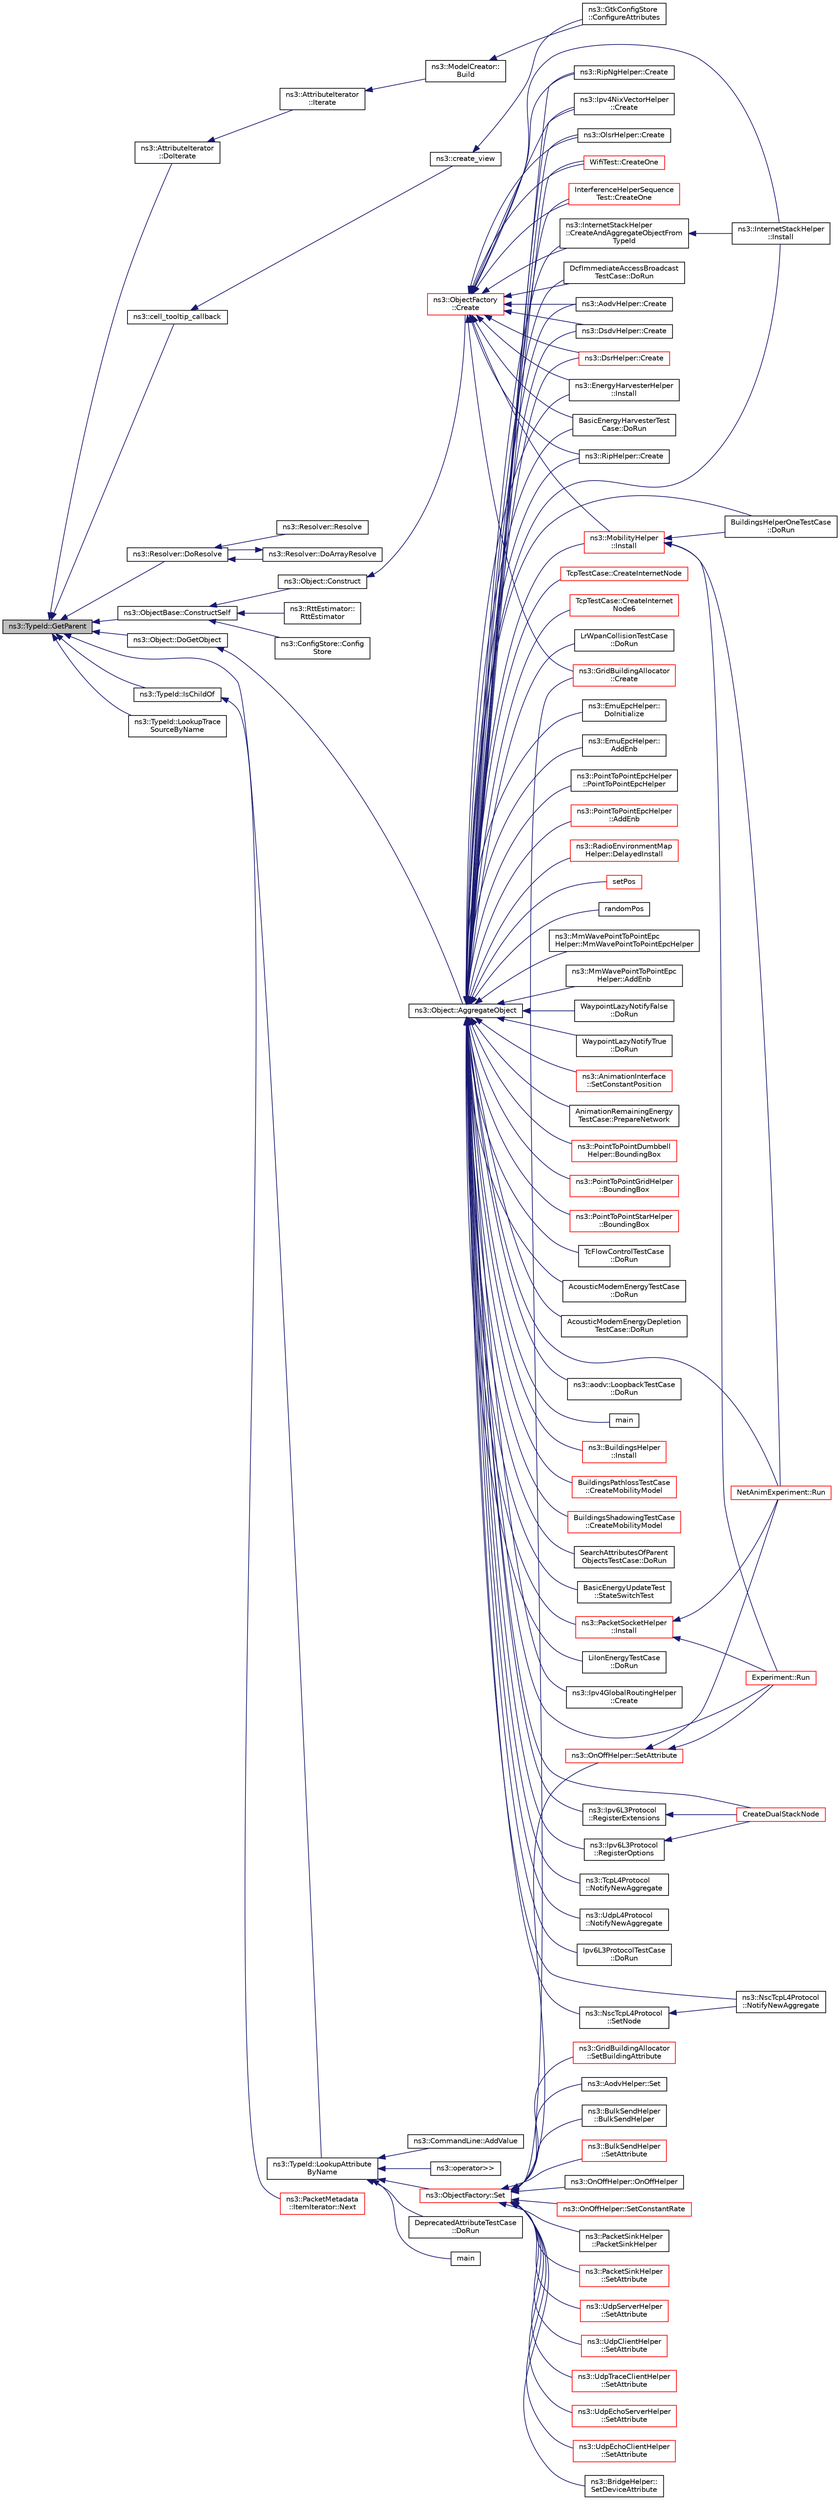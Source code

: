 digraph "ns3::TypeId::GetParent"
{
  edge [fontname="Helvetica",fontsize="10",labelfontname="Helvetica",labelfontsize="10"];
  node [fontname="Helvetica",fontsize="10",shape=record];
  rankdir="LR";
  Node1 [label="ns3::TypeId::GetParent",height=0.2,width=0.4,color="black", fillcolor="grey75", style="filled", fontcolor="black"];
  Node1 -> Node2 [dir="back",color="midnightblue",fontsize="10",style="solid"];
  Node2 [label="ns3::AttributeIterator\l::DoIterate",height=0.2,width=0.4,color="black", fillcolor="white", style="filled",URL="$d0/de5/classns3_1_1AttributeIterator.html#a01259d50f232e21c9c605547e26b34bb"];
  Node2 -> Node3 [dir="back",color="midnightblue",fontsize="10",style="solid"];
  Node3 [label="ns3::AttributeIterator\l::Iterate",height=0.2,width=0.4,color="black", fillcolor="white", style="filled",URL="$d0/de5/classns3_1_1AttributeIterator.html#a8e7de38f441cc482c2d507e2a4927b8c"];
  Node3 -> Node4 [dir="back",color="midnightblue",fontsize="10",style="solid"];
  Node4 [label="ns3::ModelCreator::\lBuild",height=0.2,width=0.4,color="black", fillcolor="white", style="filled",URL="$d1/d93/classns3_1_1ModelCreator.html#a8103a829286a73b9988d1dfc018c9819"];
  Node4 -> Node5 [dir="back",color="midnightblue",fontsize="10",style="solid"];
  Node5 [label="ns3::GtkConfigStore\l::ConfigureAttributes",height=0.2,width=0.4,color="black", fillcolor="white", style="filled",URL="$db/dd5/classns3_1_1GtkConfigStore.html#a95d2d8169cd6a9770af48f7cf62d24fb"];
  Node1 -> Node6 [dir="back",color="midnightblue",fontsize="10",style="solid"];
  Node6 [label="ns3::cell_tooltip_callback",height=0.2,width=0.4,color="black", fillcolor="white", style="filled",URL="$d7/d2e/namespacens3.html#a0b4dc016823f5ae857205ca40e91cc56"];
  Node6 -> Node7 [dir="back",color="midnightblue",fontsize="10",style="solid"];
  Node7 [label="ns3::create_view",height=0.2,width=0.4,color="black", fillcolor="white", style="filled",URL="$d7/d2e/namespacens3.html#ab9bcfcefc473e60e32d1fe4d08431dab"];
  Node7 -> Node5 [dir="back",color="midnightblue",fontsize="10",style="solid"];
  Node1 -> Node8 [dir="back",color="midnightblue",fontsize="10",style="solid"];
  Node8 [label="ns3::Resolver::DoResolve",height=0.2,width=0.4,color="black", fillcolor="white", style="filled",URL="$d4/dc4/classns3_1_1Resolver.html#ae91ec5c188ee8da874e4915193efb000"];
  Node8 -> Node9 [dir="back",color="midnightblue",fontsize="10",style="solid"];
  Node9 [label="ns3::Resolver::Resolve",height=0.2,width=0.4,color="black", fillcolor="white", style="filled",URL="$d4/dc4/classns3_1_1Resolver.html#ac3768bb1d9c145634bebc378cc5bb4fd"];
  Node8 -> Node10 [dir="back",color="midnightblue",fontsize="10",style="solid"];
  Node10 [label="ns3::Resolver::DoArrayResolve",height=0.2,width=0.4,color="black", fillcolor="white", style="filled",URL="$d4/dc4/classns3_1_1Resolver.html#a09cf9f78d05d8734280769d3daa5d8cc"];
  Node10 -> Node8 [dir="back",color="midnightblue",fontsize="10",style="solid"];
  Node1 -> Node11 [dir="back",color="midnightblue",fontsize="10",style="solid"];
  Node11 [label="ns3::ObjectBase::ConstructSelf",height=0.2,width=0.4,color="black", fillcolor="white", style="filled",URL="$d2/dac/classns3_1_1ObjectBase.html#a5cda18dec6d0744cb652a3ed60056958"];
  Node11 -> Node12 [dir="back",color="midnightblue",fontsize="10",style="solid"];
  Node12 [label="ns3::ConfigStore::Config\lStore",height=0.2,width=0.4,color="black", fillcolor="white", style="filled",URL="$da/d51/classns3_1_1ConfigStore.html#ab2c0c2707ae2dc5489acd4cfccd63fd4"];
  Node11 -> Node13 [dir="back",color="midnightblue",fontsize="10",style="solid"];
  Node13 [label="ns3::Object::Construct",height=0.2,width=0.4,color="black", fillcolor="white", style="filled",URL="$d9/d77/classns3_1_1Object.html#a636e8411dc5228771f45c9b805d348fa"];
  Node13 -> Node14 [dir="back",color="midnightblue",fontsize="10",style="solid"];
  Node14 [label="ns3::ObjectFactory\l::Create",height=0.2,width=0.4,color="red", fillcolor="white", style="filled",URL="$d5/d0d/classns3_1_1ObjectFactory.html#a18152e93f0a6fe184ed7300cb31e9896"];
  Node14 -> Node15 [dir="back",color="midnightblue",fontsize="10",style="solid"];
  Node15 [label="ns3::AodvHelper::Create",height=0.2,width=0.4,color="black", fillcolor="white", style="filled",URL="$d9/d4a/classns3_1_1AodvHelper.html#a4e588837b00d654debf150b149216b2d"];
  Node14 -> Node16 [dir="back",color="midnightblue",fontsize="10",style="solid"];
  Node16 [label="ns3::GridBuildingAllocator\l::Create",height=0.2,width=0.4,color="red", fillcolor="white", style="filled",URL="$d5/df7/classns3_1_1GridBuildingAllocator.html#a83fa0127117f8e23a42ad7ab5b42e7cc"];
  Node14 -> Node17 [dir="back",color="midnightblue",fontsize="10",style="solid"];
  Node17 [label="ns3::DsdvHelper::Create",height=0.2,width=0.4,color="black", fillcolor="white", style="filled",URL="$d5/da7/classns3_1_1DsdvHelper.html#a3ddb5f954a8c681cf8d1b0bee78f772f"];
  Node14 -> Node18 [dir="back",color="midnightblue",fontsize="10",style="solid"];
  Node18 [label="ns3::DsrHelper::Create",height=0.2,width=0.4,color="red", fillcolor="white", style="filled",URL="$d2/d31/classns3_1_1DsrHelper.html#ad855c0aae21f5a7d6cc5ed6d31ac5034"];
  Node14 -> Node19 [dir="back",color="midnightblue",fontsize="10",style="solid"];
  Node19 [label="ns3::EnergyHarvesterHelper\l::Install",height=0.2,width=0.4,color="black", fillcolor="white", style="filled",URL="$d5/dbd/classns3_1_1EnergyHarvesterHelper.html#a84cf9de6031011a94e84b44b7741eb91"];
  Node14 -> Node20 [dir="back",color="midnightblue",fontsize="10",style="solid"];
  Node20 [label="BasicEnergyHarvesterTest\lCase::DoRun",height=0.2,width=0.4,color="black", fillcolor="white", style="filled",URL="$d7/da4/classBasicEnergyHarvesterTestCase.html#a0ccc441de009ad419be183aae7398576",tooltip="Implementation to actually run this TestCase. "];
  Node14 -> Node21 [dir="back",color="midnightblue",fontsize="10",style="solid"];
  Node21 [label="ns3::InternetStackHelper\l::CreateAndAggregateObjectFrom\lTypeId",height=0.2,width=0.4,color="black", fillcolor="white", style="filled",URL="$da/d33/classns3_1_1InternetStackHelper.html#a6605ba9c1bbfdf9ebe09c5dbcfce2451",tooltip="create an object from its TypeId and aggregates it to the node "];
  Node21 -> Node22 [dir="back",color="midnightblue",fontsize="10",style="solid"];
  Node22 [label="ns3::InternetStackHelper\l::Install",height=0.2,width=0.4,color="black", fillcolor="white", style="filled",URL="$da/d33/classns3_1_1InternetStackHelper.html#a14b0da37b1617255bf1078c11a108dce"];
  Node14 -> Node22 [dir="back",color="midnightblue",fontsize="10",style="solid"];
  Node14 -> Node23 [dir="back",color="midnightblue",fontsize="10",style="solid"];
  Node23 [label="ns3::RipHelper::Create",height=0.2,width=0.4,color="black", fillcolor="white", style="filled",URL="$db/d9d/classns3_1_1RipHelper.html#af9b89490714b2f494beec7a0f628346b"];
  Node14 -> Node24 [dir="back",color="midnightblue",fontsize="10",style="solid"];
  Node24 [label="ns3::RipNgHelper::Create",height=0.2,width=0.4,color="black", fillcolor="white", style="filled",URL="$d8/dbc/classns3_1_1RipNgHelper.html#a92474bbd2a8816e8e847deb32f240525"];
  Node14 -> Node25 [dir="back",color="midnightblue",fontsize="10",style="solid"];
  Node25 [label="ns3::MobilityHelper\l::Install",height=0.2,width=0.4,color="red", fillcolor="white", style="filled",URL="$d8/def/classns3_1_1MobilityHelper.html#a07737960ee95c0777109cf2994dd97ae",tooltip="\"Layout\" a single node according to the current position allocator type. "];
  Node25 -> Node26 [dir="back",color="midnightblue",fontsize="10",style="solid"];
  Node26 [label="BuildingsHelperOneTestCase\l::DoRun",height=0.2,width=0.4,color="black", fillcolor="white", style="filled",URL="$d2/df4/classBuildingsHelperOneTestCase.html#a8b56b4b6ac3a92ebb8e377012b32fbdd",tooltip="Implementation to actually run this TestCase. "];
  Node25 -> Node27 [dir="back",color="midnightblue",fontsize="10",style="solid"];
  Node27 [label="NetAnimExperiment::Run",height=0.2,width=0.4,color="red", fillcolor="white", style="filled",URL="$d9/d77/classNetAnimExperiment.html#a63a699997d753ea33b4367ccad6088a3"];
  Node25 -> Node28 [dir="back",color="midnightblue",fontsize="10",style="solid"];
  Node28 [label="Experiment::Run",height=0.2,width=0.4,color="red", fillcolor="white", style="filled",URL="$d8/d06/classExperiment.html#a2e7dad008a78e106fdbde1917d0bca1b"];
  Node14 -> Node29 [dir="back",color="midnightblue",fontsize="10",style="solid"];
  Node29 [label="ns3::Ipv4NixVectorHelper\l::Create",height=0.2,width=0.4,color="black", fillcolor="white", style="filled",URL="$da/d72/classns3_1_1Ipv4NixVectorHelper.html#a803ebba1b96868068ae0c23b26ae0325"];
  Node14 -> Node30 [dir="back",color="midnightblue",fontsize="10",style="solid"];
  Node30 [label="ns3::OlsrHelper::Create",height=0.2,width=0.4,color="black", fillcolor="white", style="filled",URL="$d5/d00/classns3_1_1OlsrHelper.html#abf3f54af63afa19675712bee4934ad82"];
  Node14 -> Node31 [dir="back",color="midnightblue",fontsize="10",style="solid"];
  Node31 [label="WifiTest::CreateOne",height=0.2,width=0.4,color="red", fillcolor="white", style="filled",URL="$d4/d72/classWifiTest.html#a212be82b387f5446375a45ccbac3561e"];
  Node14 -> Node32 [dir="back",color="midnightblue",fontsize="10",style="solid"];
  Node32 [label="InterferenceHelperSequence\lTest::CreateOne",height=0.2,width=0.4,color="red", fillcolor="white", style="filled",URL="$de/dcf/classInterferenceHelperSequenceTest.html#aaf6b2c6dc1b1c6abf0743b018e78544a"];
  Node14 -> Node33 [dir="back",color="midnightblue",fontsize="10",style="solid"];
  Node33 [label="DcfImmediateAccessBroadcast\lTestCase::DoRun",height=0.2,width=0.4,color="black", fillcolor="white", style="filled",URL="$db/d6c/classDcfImmediateAccessBroadcastTestCase.html#a60a5b36d456c0c144d85a9be722c1663",tooltip="Implementation to actually run this TestCase. "];
  Node11 -> Node34 [dir="back",color="midnightblue",fontsize="10",style="solid"];
  Node34 [label="ns3::RttEstimator::\lRttEstimator",height=0.2,width=0.4,color="black", fillcolor="white", style="filled",URL="$da/d1f/classns3_1_1RttEstimator.html#a86696ed57483bf9e19abbf6978c46581"];
  Node1 -> Node35 [dir="back",color="midnightblue",fontsize="10",style="solid"];
  Node35 [label="ns3::Object::DoGetObject",height=0.2,width=0.4,color="black", fillcolor="white", style="filled",URL="$d9/d77/classns3_1_1Object.html#a3ee161b5ced0991bcb0a7aef2f6645f1"];
  Node35 -> Node36 [dir="back",color="midnightblue",fontsize="10",style="solid"];
  Node36 [label="ns3::Object::AggregateObject",height=0.2,width=0.4,color="black", fillcolor="white", style="filled",URL="$d9/d77/classns3_1_1Object.html#a79dd435d300f3deca814553f561a2922"];
  Node36 -> Node15 [dir="back",color="midnightblue",fontsize="10",style="solid"];
  Node36 -> Node37 [dir="back",color="midnightblue",fontsize="10",style="solid"];
  Node37 [label="ns3::aodv::LoopbackTestCase\l::DoRun",height=0.2,width=0.4,color="black", fillcolor="white", style="filled",URL="$d2/d8c/classns3_1_1aodv_1_1LoopbackTestCase.html#aa4ecd46f743a971813870cff58563eab",tooltip="Implementation to actually run this TestCase. "];
  Node36 -> Node38 [dir="back",color="midnightblue",fontsize="10",style="solid"];
  Node38 [label="main",height=0.2,width=0.4,color="black", fillcolor="white", style="filled",URL="$d1/dc3/buildings-pathloss-profiler_8cc.html#a0ddf1224851353fc92bfbff6f499fa97"];
  Node36 -> Node39 [dir="back",color="midnightblue",fontsize="10",style="solid"];
  Node39 [label="ns3::BuildingsHelper\l::Install",height=0.2,width=0.4,color="red", fillcolor="white", style="filled",URL="$d6/d04/classns3_1_1BuildingsHelper.html#a1f8163c577bf4fbadd091327e0f15f9a"];
  Node36 -> Node26 [dir="back",color="midnightblue",fontsize="10",style="solid"];
  Node36 -> Node40 [dir="back",color="midnightblue",fontsize="10",style="solid"];
  Node40 [label="BuildingsPathlossTestCase\l::CreateMobilityModel",height=0.2,width=0.4,color="red", fillcolor="white", style="filled",URL="$db/dc5/classBuildingsPathlossTestCase.html#a22b970340b20ac349830e21a7b6abc6f"];
  Node36 -> Node41 [dir="back",color="midnightblue",fontsize="10",style="solid"];
  Node41 [label="BuildingsShadowingTestCase\l::CreateMobilityModel",height=0.2,width=0.4,color="red", fillcolor="white", style="filled",URL="$d8/da7/classBuildingsShadowingTestCase.html#a43039af62f5ba963a7132f8f1cafe5e1"];
  Node36 -> Node42 [dir="back",color="midnightblue",fontsize="10",style="solid"];
  Node42 [label="SearchAttributesOfParent\lObjectsTestCase::DoRun",height=0.2,width=0.4,color="black", fillcolor="white", style="filled",URL="$da/d07/classSearchAttributesOfParentObjectsTestCase.html#aba3b7703d538d2d596fc02e0a99d82ab",tooltip="Implementation to actually run this TestCase. "];
  Node36 -> Node17 [dir="back",color="midnightblue",fontsize="10",style="solid"];
  Node36 -> Node18 [dir="back",color="midnightblue",fontsize="10",style="solid"];
  Node36 -> Node43 [dir="back",color="midnightblue",fontsize="10",style="solid"];
  Node43 [label="BasicEnergyUpdateTest\l::StateSwitchTest",height=0.2,width=0.4,color="black", fillcolor="white", style="filled",URL="$d5/de0/classBasicEnergyUpdateTest.html#aebdf7df054db21ed34826ccdf208f6a6"];
  Node36 -> Node19 [dir="back",color="midnightblue",fontsize="10",style="solid"];
  Node36 -> Node20 [dir="back",color="midnightblue",fontsize="10",style="solid"];
  Node36 -> Node44 [dir="back",color="midnightblue",fontsize="10",style="solid"];
  Node44 [label="LiIonEnergyTestCase\l::DoRun",height=0.2,width=0.4,color="black", fillcolor="white", style="filled",URL="$d0/dc1/classLiIonEnergyTestCase.html#aaf5ee6f6a93fc67f4c12796570e3fa7a",tooltip="Implementation to actually run this TestCase. "];
  Node36 -> Node21 [dir="back",color="midnightblue",fontsize="10",style="solid"];
  Node36 -> Node22 [dir="back",color="midnightblue",fontsize="10",style="solid"];
  Node36 -> Node45 [dir="back",color="midnightblue",fontsize="10",style="solid"];
  Node45 [label="ns3::Ipv4GlobalRoutingHelper\l::Create",height=0.2,width=0.4,color="black", fillcolor="white", style="filled",URL="$d4/d1a/classns3_1_1Ipv4GlobalRoutingHelper.html#a7aad4286a1ead7073bd73c6b19a32a59"];
  Node36 -> Node23 [dir="back",color="midnightblue",fontsize="10",style="solid"];
  Node36 -> Node24 [dir="back",color="midnightblue",fontsize="10",style="solid"];
  Node36 -> Node46 [dir="back",color="midnightblue",fontsize="10",style="solid"];
  Node46 [label="ns3::Ipv6L3Protocol\l::RegisterExtensions",height=0.2,width=0.4,color="black", fillcolor="white", style="filled",URL="$d7/d74/classns3_1_1Ipv6L3Protocol.html#a25cb7eac8f79c3461ec50b8464db2f8f",tooltip="Register the IPv6 Extensions. "];
  Node46 -> Node47 [dir="back",color="midnightblue",fontsize="10",style="solid"];
  Node47 [label="CreateDualStackNode",height=0.2,width=0.4,color="red", fillcolor="white", style="filled",URL="$d1/dde/ipv6-dual-stack-test-suite_8cc.html#a27cadab775ef9861b30e3ad79a3e3214"];
  Node36 -> Node48 [dir="back",color="midnightblue",fontsize="10",style="solid"];
  Node48 [label="ns3::Ipv6L3Protocol\l::RegisterOptions",height=0.2,width=0.4,color="black", fillcolor="white", style="filled",URL="$d7/d74/classns3_1_1Ipv6L3Protocol.html#ac9c52b73b294e0b592a5034b87278d92",tooltip="Register the IPv6 Options. "];
  Node48 -> Node47 [dir="back",color="midnightblue",fontsize="10",style="solid"];
  Node36 -> Node49 [dir="back",color="midnightblue",fontsize="10",style="solid"];
  Node49 [label="ns3::NscTcpL4Protocol\l::SetNode",height=0.2,width=0.4,color="black", fillcolor="white", style="filled",URL="$dd/dfe/classns3_1_1NscTcpL4Protocol.html#a4ed1c16d77da3bc0154c71f623a0f445"];
  Node49 -> Node50 [dir="back",color="midnightblue",fontsize="10",style="solid"];
  Node50 [label="ns3::NscTcpL4Protocol\l::NotifyNewAggregate",height=0.2,width=0.4,color="black", fillcolor="white", style="filled",URL="$dd/dfe/classns3_1_1NscTcpL4Protocol.html#a423e33bc38d6f04ba6c54f7ce2647565"];
  Node36 -> Node50 [dir="back",color="midnightblue",fontsize="10",style="solid"];
  Node36 -> Node51 [dir="back",color="midnightblue",fontsize="10",style="solid"];
  Node51 [label="ns3::TcpL4Protocol\l::NotifyNewAggregate",height=0.2,width=0.4,color="black", fillcolor="white", style="filled",URL="$df/dc9/classns3_1_1TcpL4Protocol.html#ace34214dade5d0c0c2220ad01866111c",tooltip="Setup socket factory and callbacks when aggregated to a node. "];
  Node36 -> Node52 [dir="back",color="midnightblue",fontsize="10",style="solid"];
  Node52 [label="ns3::UdpL4Protocol\l::NotifyNewAggregate",height=0.2,width=0.4,color="black", fillcolor="white", style="filled",URL="$d0/d31/classns3_1_1UdpL4Protocol.html#aab4a2c28a2caeb37eaec4a23a920b339"];
  Node36 -> Node47 [dir="back",color="midnightblue",fontsize="10",style="solid"];
  Node36 -> Node53 [dir="back",color="midnightblue",fontsize="10",style="solid"];
  Node53 [label="Ipv6L3ProtocolTestCase\l::DoRun",height=0.2,width=0.4,color="black", fillcolor="white", style="filled",URL="$d4/d65/classIpv6L3ProtocolTestCase.html#ac052c03e25689da8fed383146b988a7e",tooltip="Implementation to actually run this TestCase. "];
  Node36 -> Node54 [dir="back",color="midnightblue",fontsize="10",style="solid"];
  Node54 [label="TcpTestCase::CreateInternetNode",height=0.2,width=0.4,color="red", fillcolor="white", style="filled",URL="$de/dae/classTcpTestCase.html#aa2bee178327783b9acb07d7351e1dcdf",tooltip="Create a node with the Internet stack (IPv4 version). "];
  Node36 -> Node55 [dir="back",color="midnightblue",fontsize="10",style="solid"];
  Node55 [label="TcpTestCase::CreateInternet\lNode6",height=0.2,width=0.4,color="red", fillcolor="white", style="filled",URL="$de/dae/classTcpTestCase.html#a45d4f2a1d4a2f311c529469bdc9dfe00",tooltip="Create a node with the Internet stack (IPv6 version). "];
  Node36 -> Node56 [dir="back",color="midnightblue",fontsize="10",style="solid"];
  Node56 [label="LrWpanCollisionTestCase\l::DoRun",height=0.2,width=0.4,color="black", fillcolor="white", style="filled",URL="$d1/da7/classLrWpanCollisionTestCase.html#adc8f2378868d9eb3aba9b538897d85d2",tooltip="Implementation to actually run this TestCase. "];
  Node36 -> Node57 [dir="back",color="midnightblue",fontsize="10",style="solid"];
  Node57 [label="ns3::EmuEpcHelper::\lDoInitialize",height=0.2,width=0.4,color="black", fillcolor="white", style="filled",URL="$d9/db8/classns3_1_1EmuEpcHelper.html#ae66ac77634aad1dfb03bbe0d8a54acc1"];
  Node36 -> Node58 [dir="back",color="midnightblue",fontsize="10",style="solid"];
  Node58 [label="ns3::EmuEpcHelper::\lAddEnb",height=0.2,width=0.4,color="black", fillcolor="white", style="filled",URL="$d9/db8/classns3_1_1EmuEpcHelper.html#abaff0cf3ed70c034b5e0fd22dc89a7ba"];
  Node36 -> Node59 [dir="back",color="midnightblue",fontsize="10",style="solid"];
  Node59 [label="ns3::PointToPointEpcHelper\l::PointToPointEpcHelper",height=0.2,width=0.4,color="black", fillcolor="white", style="filled",URL="$de/d5b/classns3_1_1PointToPointEpcHelper.html#a3d4c34f6a194c994d45e0dac5019b8cb"];
  Node36 -> Node60 [dir="back",color="midnightblue",fontsize="10",style="solid"];
  Node60 [label="ns3::PointToPointEpcHelper\l::AddEnb",height=0.2,width=0.4,color="red", fillcolor="white", style="filled",URL="$de/d5b/classns3_1_1PointToPointEpcHelper.html#a6636cc9c0501b719bd81ed13efd3c589"];
  Node36 -> Node61 [dir="back",color="midnightblue",fontsize="10",style="solid"];
  Node61 [label="ns3::RadioEnvironmentMap\lHelper::DelayedInstall",height=0.2,width=0.4,color="red", fillcolor="white", style="filled",URL="$de/d0e/classns3_1_1RadioEnvironmentMapHelper.html#ab8591d08fcb179f5ba004d05feded580"];
  Node36 -> Node62 [dir="back",color="midnightblue",fontsize="10",style="solid"];
  Node62 [label="setPos",height=0.2,width=0.4,color="red", fillcolor="white", style="filled",URL="$db/daf/dce-example-mptcp-mmwave_8cc.html#af9909077be6393b8cc46f5ac55a77f84"];
  Node36 -> Node63 [dir="back",color="midnightblue",fontsize="10",style="solid"];
  Node63 [label="randomPos",height=0.2,width=0.4,color="black", fillcolor="white", style="filled",URL="$db/daf/dce-example-mptcp-mmwave_8cc.html#a413c7e5fc698544007360bfb970ca4e2"];
  Node36 -> Node64 [dir="back",color="midnightblue",fontsize="10",style="solid"];
  Node64 [label="ns3::MmWavePointToPointEpc\lHelper::MmWavePointToPointEpcHelper",height=0.2,width=0.4,color="black", fillcolor="white", style="filled",URL="$db/dca/classns3_1_1MmWavePointToPointEpcHelper.html#a45b842e4b0bda8e4df3a3826c0b945b3"];
  Node36 -> Node65 [dir="back",color="midnightblue",fontsize="10",style="solid"];
  Node65 [label="ns3::MmWavePointToPointEpc\lHelper::AddEnb",height=0.2,width=0.4,color="black", fillcolor="white", style="filled",URL="$db/dca/classns3_1_1MmWavePointToPointEpcHelper.html#a9cd7e12bfdf03508e7a64d5fdf456366"];
  Node36 -> Node25 [dir="back",color="midnightblue",fontsize="10",style="solid"];
  Node36 -> Node66 [dir="back",color="midnightblue",fontsize="10",style="solid"];
  Node66 [label="WaypointLazyNotifyFalse\l::DoRun",height=0.2,width=0.4,color="black", fillcolor="white", style="filled",URL="$df/d16/classWaypointLazyNotifyFalse.html#a83d1c83370519f71e39183cfe3450b20",tooltip="Implementation to actually run this TestCase. "];
  Node36 -> Node67 [dir="back",color="midnightblue",fontsize="10",style="solid"];
  Node67 [label="WaypointLazyNotifyTrue\l::DoRun",height=0.2,width=0.4,color="black", fillcolor="white", style="filled",URL="$d7/d02/classWaypointLazyNotifyTrue.html#a196fb0fa4ee5bfae48e7edb38c5d107e",tooltip="Implementation to actually run this TestCase. "];
  Node36 -> Node27 [dir="back",color="midnightblue",fontsize="10",style="solid"];
  Node36 -> Node68 [dir="back",color="midnightblue",fontsize="10",style="solid"];
  Node68 [label="ns3::AnimationInterface\l::SetConstantPosition",height=0.2,width=0.4,color="red", fillcolor="white", style="filled",URL="$d6/d1a/classns3_1_1AnimationInterface.html#adc75e56ec42c4b86b90b34f04cf52ee1",tooltip="Helper function to set Constant Position for a given node. "];
  Node36 -> Node69 [dir="back",color="midnightblue",fontsize="10",style="solid"];
  Node69 [label="AnimationRemainingEnergy\lTestCase::PrepareNetwork",height=0.2,width=0.4,color="black", fillcolor="white", style="filled",URL="$de/d8b/classAnimationRemainingEnergyTestCase.html#a0b58006c5a7d9ebe7b8c918f4f214443",tooltip="Prepare nework function. "];
  Node36 -> Node70 [dir="back",color="midnightblue",fontsize="10",style="solid"];
  Node70 [label="ns3::PacketSocketHelper\l::Install",height=0.2,width=0.4,color="red", fillcolor="white", style="filled",URL="$dc/d0f/classns3_1_1PacketSocketHelper.html#a33f449fee7fd10411949d17feba6d33e"];
  Node70 -> Node27 [dir="back",color="midnightblue",fontsize="10",style="solid"];
  Node70 -> Node28 [dir="back",color="midnightblue",fontsize="10",style="solid"];
  Node36 -> Node29 [dir="back",color="midnightblue",fontsize="10",style="solid"];
  Node36 -> Node30 [dir="back",color="midnightblue",fontsize="10",style="solid"];
  Node36 -> Node71 [dir="back",color="midnightblue",fontsize="10",style="solid"];
  Node71 [label="ns3::PointToPointDumbbell\lHelper::BoundingBox",height=0.2,width=0.4,color="red", fillcolor="white", style="filled",URL="$de/d04/classns3_1_1PointToPointDumbbellHelper.html#ac1efd7a81e9f99e1e6af211039408af3"];
  Node36 -> Node72 [dir="back",color="midnightblue",fontsize="10",style="solid"];
  Node72 [label="ns3::PointToPointGridHelper\l::BoundingBox",height=0.2,width=0.4,color="red", fillcolor="white", style="filled",URL="$d4/db8/classns3_1_1PointToPointGridHelper.html#a82af43032d0e92c3dc5b259d0f800961"];
  Node36 -> Node73 [dir="back",color="midnightblue",fontsize="10",style="solid"];
  Node73 [label="ns3::PointToPointStarHelper\l::BoundingBox",height=0.2,width=0.4,color="red", fillcolor="white", style="filled",URL="$d0/d33/classns3_1_1PointToPointStarHelper.html#ac7a841f46083a95cd087374bce5fe7c2"];
  Node36 -> Node74 [dir="back",color="midnightblue",fontsize="10",style="solid"];
  Node74 [label="TcFlowControlTestCase\l::DoRun",height=0.2,width=0.4,color="black", fillcolor="white", style="filled",URL="$db/df9/classTcFlowControlTestCase.html#a671ac2565d04fd5618e2743289d1b707",tooltip="Implementation to actually run this TestCase. "];
  Node36 -> Node28 [dir="back",color="midnightblue",fontsize="10",style="solid"];
  Node36 -> Node75 [dir="back",color="midnightblue",fontsize="10",style="solid"];
  Node75 [label="AcousticModemEnergyTestCase\l::DoRun",height=0.2,width=0.4,color="black", fillcolor="white", style="filled",URL="$de/ddd/classAcousticModemEnergyTestCase.html#a80af809d98008abfde814665ff5a3257",tooltip="Implementation to actually run this TestCase. "];
  Node36 -> Node76 [dir="back",color="midnightblue",fontsize="10",style="solid"];
  Node76 [label="AcousticModemEnergyDepletion\lTestCase::DoRun",height=0.2,width=0.4,color="black", fillcolor="white", style="filled",URL="$d1/d87/classAcousticModemEnergyDepletionTestCase.html#a36ddefb587ebfbbcbfe60d0bdbc4de91",tooltip="Implementation to actually run this TestCase. "];
  Node36 -> Node31 [dir="back",color="midnightblue",fontsize="10",style="solid"];
  Node36 -> Node32 [dir="back",color="midnightblue",fontsize="10",style="solid"];
  Node36 -> Node33 [dir="back",color="midnightblue",fontsize="10",style="solid"];
  Node1 -> Node77 [dir="back",color="midnightblue",fontsize="10",style="solid"];
  Node77 [label="ns3::TypeId::LookupAttribute\lByName",height=0.2,width=0.4,color="black", fillcolor="white", style="filled",URL="$d6/d11/classns3_1_1TypeId.html#ac0a446957d516129937e2f2285aab58b"];
  Node77 -> Node78 [dir="back",color="midnightblue",fontsize="10",style="solid"];
  Node78 [label="main",height=0.2,width=0.4,color="black", fillcolor="white", style="filled",URL="$d8/dd1/command-line-example_8cc.html#a0ddf1224851353fc92bfbff6f499fa97"];
  Node77 -> Node79 [dir="back",color="midnightblue",fontsize="10",style="solid"];
  Node79 [label="ns3::CommandLine::AddValue",height=0.2,width=0.4,color="black", fillcolor="white", style="filled",URL="$dc/d87/classns3_1_1CommandLine.html#ad66977ccb2c042574cb1831b8c1ad18f"];
  Node77 -> Node80 [dir="back",color="midnightblue",fontsize="10",style="solid"];
  Node80 [label="ns3::ObjectFactory::Set",height=0.2,width=0.4,color="red", fillcolor="white", style="filled",URL="$d5/d0d/classns3_1_1ObjectFactory.html#aef5c0d5019c96bdf01cefd1ff83f4a68"];
  Node80 -> Node81 [dir="back",color="midnightblue",fontsize="10",style="solid"];
  Node81 [label="ns3::AodvHelper::Set",height=0.2,width=0.4,color="black", fillcolor="white", style="filled",URL="$d9/d4a/classns3_1_1AodvHelper.html#abf26fb7f08adbf3e3d829b1c9b1c86d9"];
  Node80 -> Node82 [dir="back",color="midnightblue",fontsize="10",style="solid"];
  Node82 [label="ns3::BulkSendHelper\l::BulkSendHelper",height=0.2,width=0.4,color="black", fillcolor="white", style="filled",URL="$d8/db0/classns3_1_1BulkSendHelper.html#ad2ce134f59fa593314538b8731ae6977"];
  Node80 -> Node83 [dir="back",color="midnightblue",fontsize="10",style="solid"];
  Node83 [label="ns3::BulkSendHelper\l::SetAttribute",height=0.2,width=0.4,color="red", fillcolor="white", style="filled",URL="$d8/db0/classns3_1_1BulkSendHelper.html#a18d20e1c180046edd5ee03c67d15c1bf"];
  Node80 -> Node84 [dir="back",color="midnightblue",fontsize="10",style="solid"];
  Node84 [label="ns3::OnOffHelper::OnOffHelper",height=0.2,width=0.4,color="black", fillcolor="white", style="filled",URL="$dd/d6a/classns3_1_1OnOffHelper.html#a4288a3cf8b5e4b41eb513a226b948fc6"];
  Node80 -> Node85 [dir="back",color="midnightblue",fontsize="10",style="solid"];
  Node85 [label="ns3::OnOffHelper::SetAttribute",height=0.2,width=0.4,color="red", fillcolor="white", style="filled",URL="$dd/d6a/classns3_1_1OnOffHelper.html#a9f29b8db5fd9afa3075a74f48d30d914"];
  Node85 -> Node27 [dir="back",color="midnightblue",fontsize="10",style="solid"];
  Node85 -> Node28 [dir="back",color="midnightblue",fontsize="10",style="solid"];
  Node80 -> Node86 [dir="back",color="midnightblue",fontsize="10",style="solid"];
  Node86 [label="ns3::OnOffHelper::SetConstantRate",height=0.2,width=0.4,color="red", fillcolor="white", style="filled",URL="$dd/d6a/classns3_1_1OnOffHelper.html#a73526acef24a4559fb50db9f7c1c10ef"];
  Node80 -> Node87 [dir="back",color="midnightblue",fontsize="10",style="solid"];
  Node87 [label="ns3::PacketSinkHelper\l::PacketSinkHelper",height=0.2,width=0.4,color="black", fillcolor="white", style="filled",URL="$d2/d7c/classns3_1_1PacketSinkHelper.html#ab5bb6dd697dd00333357314302969935"];
  Node80 -> Node88 [dir="back",color="midnightblue",fontsize="10",style="solid"];
  Node88 [label="ns3::PacketSinkHelper\l::SetAttribute",height=0.2,width=0.4,color="red", fillcolor="white", style="filled",URL="$d2/d7c/classns3_1_1PacketSinkHelper.html#a04bcaf17a17c89aa1d58062a8cb92cfa"];
  Node80 -> Node89 [dir="back",color="midnightblue",fontsize="10",style="solid"];
  Node89 [label="ns3::UdpServerHelper\l::SetAttribute",height=0.2,width=0.4,color="red", fillcolor="white", style="filled",URL="$da/de7/classns3_1_1UdpServerHelper.html#a163167af4a06caebbdc26ede754f3b83"];
  Node80 -> Node90 [dir="back",color="midnightblue",fontsize="10",style="solid"];
  Node90 [label="ns3::UdpClientHelper\l::SetAttribute",height=0.2,width=0.4,color="red", fillcolor="white", style="filled",URL="$db/d8a/classns3_1_1UdpClientHelper.html#a8bbae16a28f85ab3f3b5aa4642edfeae"];
  Node80 -> Node91 [dir="back",color="midnightblue",fontsize="10",style="solid"];
  Node91 [label="ns3::UdpTraceClientHelper\l::SetAttribute",height=0.2,width=0.4,color="red", fillcolor="white", style="filled",URL="$d9/d9b/classns3_1_1UdpTraceClientHelper.html#a738dfc5345069f11cb944aeff10dfbdd"];
  Node80 -> Node92 [dir="back",color="midnightblue",fontsize="10",style="solid"];
  Node92 [label="ns3::UdpEchoServerHelper\l::SetAttribute",height=0.2,width=0.4,color="red", fillcolor="white", style="filled",URL="$de/d07/classns3_1_1UdpEchoServerHelper.html#af5968cdc9042be2e89e2aea4e886368a"];
  Node80 -> Node93 [dir="back",color="midnightblue",fontsize="10",style="solid"];
  Node93 [label="ns3::UdpEchoClientHelper\l::SetAttribute",height=0.2,width=0.4,color="red", fillcolor="white", style="filled",URL="$d3/d47/classns3_1_1UdpEchoClientHelper.html#a11228c069ad896f8ed13f4d37c13f51d"];
  Node80 -> Node94 [dir="back",color="midnightblue",fontsize="10",style="solid"];
  Node94 [label="ns3::BridgeHelper::\lSetDeviceAttribute",height=0.2,width=0.4,color="black", fillcolor="white", style="filled",URL="$d5/d19/classns3_1_1BridgeHelper.html#a7077a65b81aab176e75d62515b565477"];
  Node80 -> Node95 [dir="back",color="midnightblue",fontsize="10",style="solid"];
  Node95 [label="ns3::GridBuildingAllocator\l::SetBuildingAttribute",height=0.2,width=0.4,color="red", fillcolor="white", style="filled",URL="$d5/df7/classns3_1_1GridBuildingAllocator.html#a179f91b69a9c669ee0c5d0c2d304bf1f"];
  Node80 -> Node16 [dir="back",color="midnightblue",fontsize="10",style="solid"];
  Node77 -> Node96 [dir="back",color="midnightblue",fontsize="10",style="solid"];
  Node96 [label="ns3::operator\>\>",height=0.2,width=0.4,color="black", fillcolor="white", style="filled",URL="$d7/d2e/namespacens3.html#a53802b18fd9fc0a909aaa0753a8633b5"];
  Node77 -> Node97 [dir="back",color="midnightblue",fontsize="10",style="solid"];
  Node97 [label="DeprecatedAttributeTestCase\l::DoRun",height=0.2,width=0.4,color="black", fillcolor="white", style="filled",URL="$d6/dd3/classDeprecatedAttributeTestCase.html#a082dd0381220ff75bd0ef8e7708869e4",tooltip="Implementation to actually run this TestCase. "];
  Node1 -> Node98 [dir="back",color="midnightblue",fontsize="10",style="solid"];
  Node98 [label="ns3::TypeId::IsChildOf",height=0.2,width=0.4,color="black", fillcolor="white", style="filled",URL="$d6/d11/classns3_1_1TypeId.html#ac32d55635e63dafc8c0e742dd6030f62"];
  Node98 -> Node99 [dir="back",color="midnightblue",fontsize="10",style="solid"];
  Node99 [label="ns3::PacketMetadata\l::ItemIterator::Next",height=0.2,width=0.4,color="red", fillcolor="white", style="filled",URL="$df/def/classns3_1_1PacketMetadata_1_1ItemIterator.html#a3d59a1673dca4338f41d3c788ccd3e10",tooltip="Retrieve the next metadata item. "];
  Node1 -> Node100 [dir="back",color="midnightblue",fontsize="10",style="solid"];
  Node100 [label="ns3::TypeId::LookupTrace\lSourceByName",height=0.2,width=0.4,color="black", fillcolor="white", style="filled",URL="$d6/d11/classns3_1_1TypeId.html#a8652acf855ab778c2fcf532238ea0fa7"];
}
